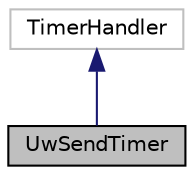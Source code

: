 digraph "UwSendTimer"
{
 // LATEX_PDF_SIZE
  edge [fontname="Helvetica",fontsize="10",labelfontname="Helvetica",labelfontsize="10"];
  node [fontname="Helvetica",fontsize="10",shape=record];
  Node1 [label="UwSendTimer",height=0.2,width=0.4,color="black", fillcolor="grey75", style="filled", fontcolor="black",tooltip="UwSendTimer class is used to handle the scheduling period of UWCBR packets."];
  Node2 -> Node1 [dir="back",color="midnightblue",fontsize="10",style="solid",fontname="Helvetica"];
  Node2 [label="TimerHandler",height=0.2,width=0.4,color="grey75", fillcolor="white", style="filled",tooltip=" "];
}
